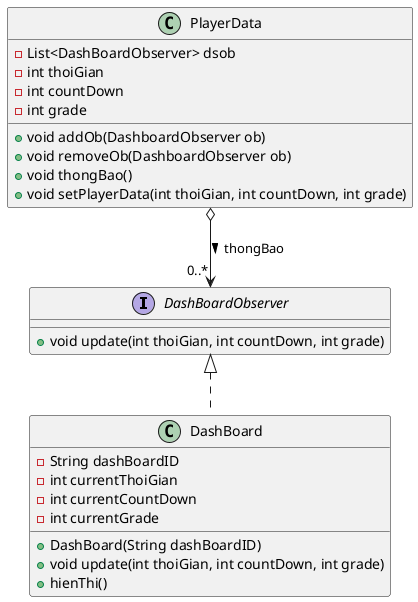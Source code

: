 @startuml
'https://plantuml.com/class-diagram

interface DashBoardObserver{
    + void update(int thoiGian, int countDown, int grade)
}

class PlayerData{
    - List<DashBoardObserver> dsob
    - int thoiGian
    - int countDown
    - int grade
    + void addOb(DashboardObserver ob)
    + void removeOb(DashboardObserver ob)
    + void thongBao()
    'Phương thức thêm
    + void setPlayerData(int thoiGian, int countDown, int grade)
}

class DashBoard implements DashBoardObserver{
    - String dashBoardID
    - int currentThoiGian
    - int currentCountDown
    - int currentGrade
    + DashBoard(String dashBoardID)
    + void update(int thoiGian, int countDown, int grade)
    + hienThi()
}

PlayerData o--> "0..*" DashBoardObserver: "thongBao >"
@enduml